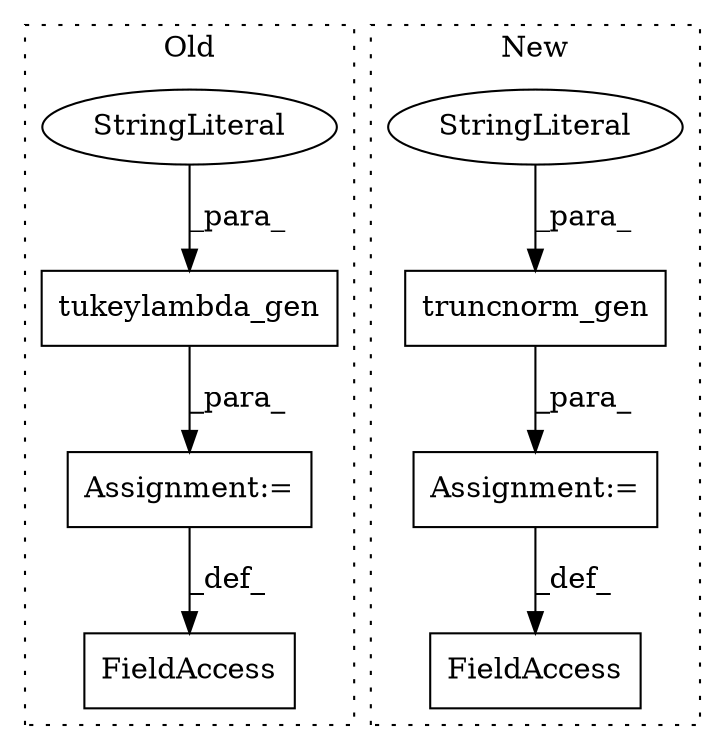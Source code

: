 digraph G {
subgraph cluster0 {
1 [label="tukeylambda_gen" a="32" s="96951,96980" l="16,1" shape="box"];
4 [label="FieldAccess" a="22" s="96939" l="11" shape="box"];
5 [label="Assignment:=" a="7" s="96950" l="1" shape="box"];
6 [label="StringLiteral" a="45" s="96967" l="13" shape="ellipse"];
label = "Old";
style="dotted";
}
subgraph cluster1 {
2 [label="truncnorm_gen" a="32" s="97421,97446" l="14,1" shape="box"];
3 [label="FieldAccess" a="22" s="97411" l="9" shape="box"];
7 [label="StringLiteral" a="45" s="97435" l="11" shape="ellipse"];
8 [label="Assignment:=" a="7" s="97420" l="1" shape="box"];
label = "New";
style="dotted";
}
1 -> 5 [label="_para_"];
2 -> 8 [label="_para_"];
5 -> 4 [label="_def_"];
6 -> 1 [label="_para_"];
7 -> 2 [label="_para_"];
8 -> 3 [label="_def_"];
}